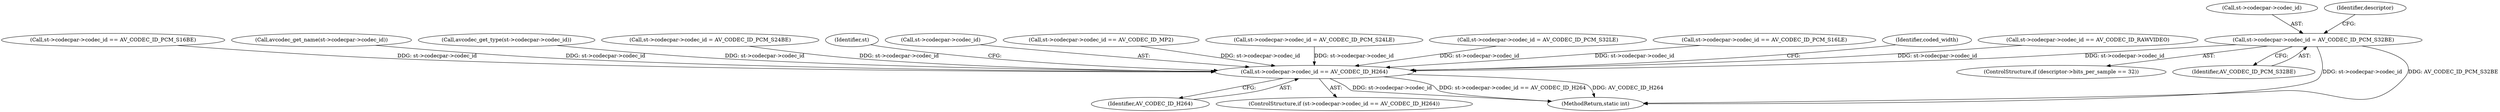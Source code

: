 digraph "0_FFmpeg_bab0716c7f4793ec42e05a5aa7e80d82a0dd4e75@pointer" {
"1001810" [label="(Call,st->codecpar->codec_id = AV_CODEC_ID_PCM_S32BE)"];
"1001927" [label="(Call,st->codecpar->codec_id == AV_CODEC_ID_H264)"];
"1001926" [label="(ControlStructure,if (st->codecpar->codec_id == AV_CODEC_ID_H264))"];
"1001776" [label="(Call,st->codecpar->codec_id == AV_CODEC_ID_PCM_S16BE)"];
"1001087" [label="(Call,avcodec_get_name(st->codecpar->codec_id))"];
"1001867" [label="(Call,avcodec_get_type(st->codecpar->codec_id))"];
"1001810" [label="(Call,st->codecpar->codec_id = AV_CODEC_ID_PCM_S32BE)"];
"1001804" [label="(ControlStructure,if (descriptor->bits_per_sample == 32))"];
"1001796" [label="(Call,st->codecpar->codec_id = AV_CODEC_ID_PCM_S24BE)"];
"1001970" [label="(Identifier,st)"];
"1001816" [label="(Identifier,AV_CODEC_ID_PCM_S32BE)"];
"1001991" [label="(MethodReturn,static int)"];
"1001928" [label="(Call,st->codecpar->codec_id)"];
"1001811" [label="(Call,st->codecpar->codec_id)"];
"1001819" [label="(Call,st->codecpar->codec_id == AV_CODEC_ID_MP2)"];
"1001900" [label="(Identifier,descriptor)"];
"1001753" [label="(Call,st->codecpar->codec_id = AV_CODEC_ID_PCM_S24LE)"];
"1001933" [label="(Identifier,AV_CODEC_ID_H264)"];
"1001767" [label="(Call,st->codecpar->codec_id = AV_CODEC_ID_PCM_S32LE)"];
"1001927" [label="(Call,st->codecpar->codec_id == AV_CODEC_ID_H264)"];
"1001733" [label="(Call,st->codecpar->codec_id == AV_CODEC_ID_PCM_S16LE)"];
"1001937" [label="(Identifier,coded_width)"];
"1001414" [label="(Call,st->codecpar->codec_id == AV_CODEC_ID_RAWVIDEO)"];
"1001810" -> "1001804"  [label="AST: "];
"1001810" -> "1001816"  [label="CFG: "];
"1001811" -> "1001810"  [label="AST: "];
"1001816" -> "1001810"  [label="AST: "];
"1001900" -> "1001810"  [label="CFG: "];
"1001810" -> "1001991"  [label="DDG: st->codecpar->codec_id"];
"1001810" -> "1001991"  [label="DDG: AV_CODEC_ID_PCM_S32BE"];
"1001810" -> "1001927"  [label="DDG: st->codecpar->codec_id"];
"1001927" -> "1001926"  [label="AST: "];
"1001927" -> "1001933"  [label="CFG: "];
"1001928" -> "1001927"  [label="AST: "];
"1001933" -> "1001927"  [label="AST: "];
"1001937" -> "1001927"  [label="CFG: "];
"1001970" -> "1001927"  [label="CFG: "];
"1001927" -> "1001991"  [label="DDG: AV_CODEC_ID_H264"];
"1001927" -> "1001991"  [label="DDG: st->codecpar->codec_id"];
"1001927" -> "1001991"  [label="DDG: st->codecpar->codec_id == AV_CODEC_ID_H264"];
"1001819" -> "1001927"  [label="DDG: st->codecpar->codec_id"];
"1001414" -> "1001927"  [label="DDG: st->codecpar->codec_id"];
"1001753" -> "1001927"  [label="DDG: st->codecpar->codec_id"];
"1001776" -> "1001927"  [label="DDG: st->codecpar->codec_id"];
"1001767" -> "1001927"  [label="DDG: st->codecpar->codec_id"];
"1001796" -> "1001927"  [label="DDG: st->codecpar->codec_id"];
"1001087" -> "1001927"  [label="DDG: st->codecpar->codec_id"];
"1001733" -> "1001927"  [label="DDG: st->codecpar->codec_id"];
"1001867" -> "1001927"  [label="DDG: st->codecpar->codec_id"];
}
